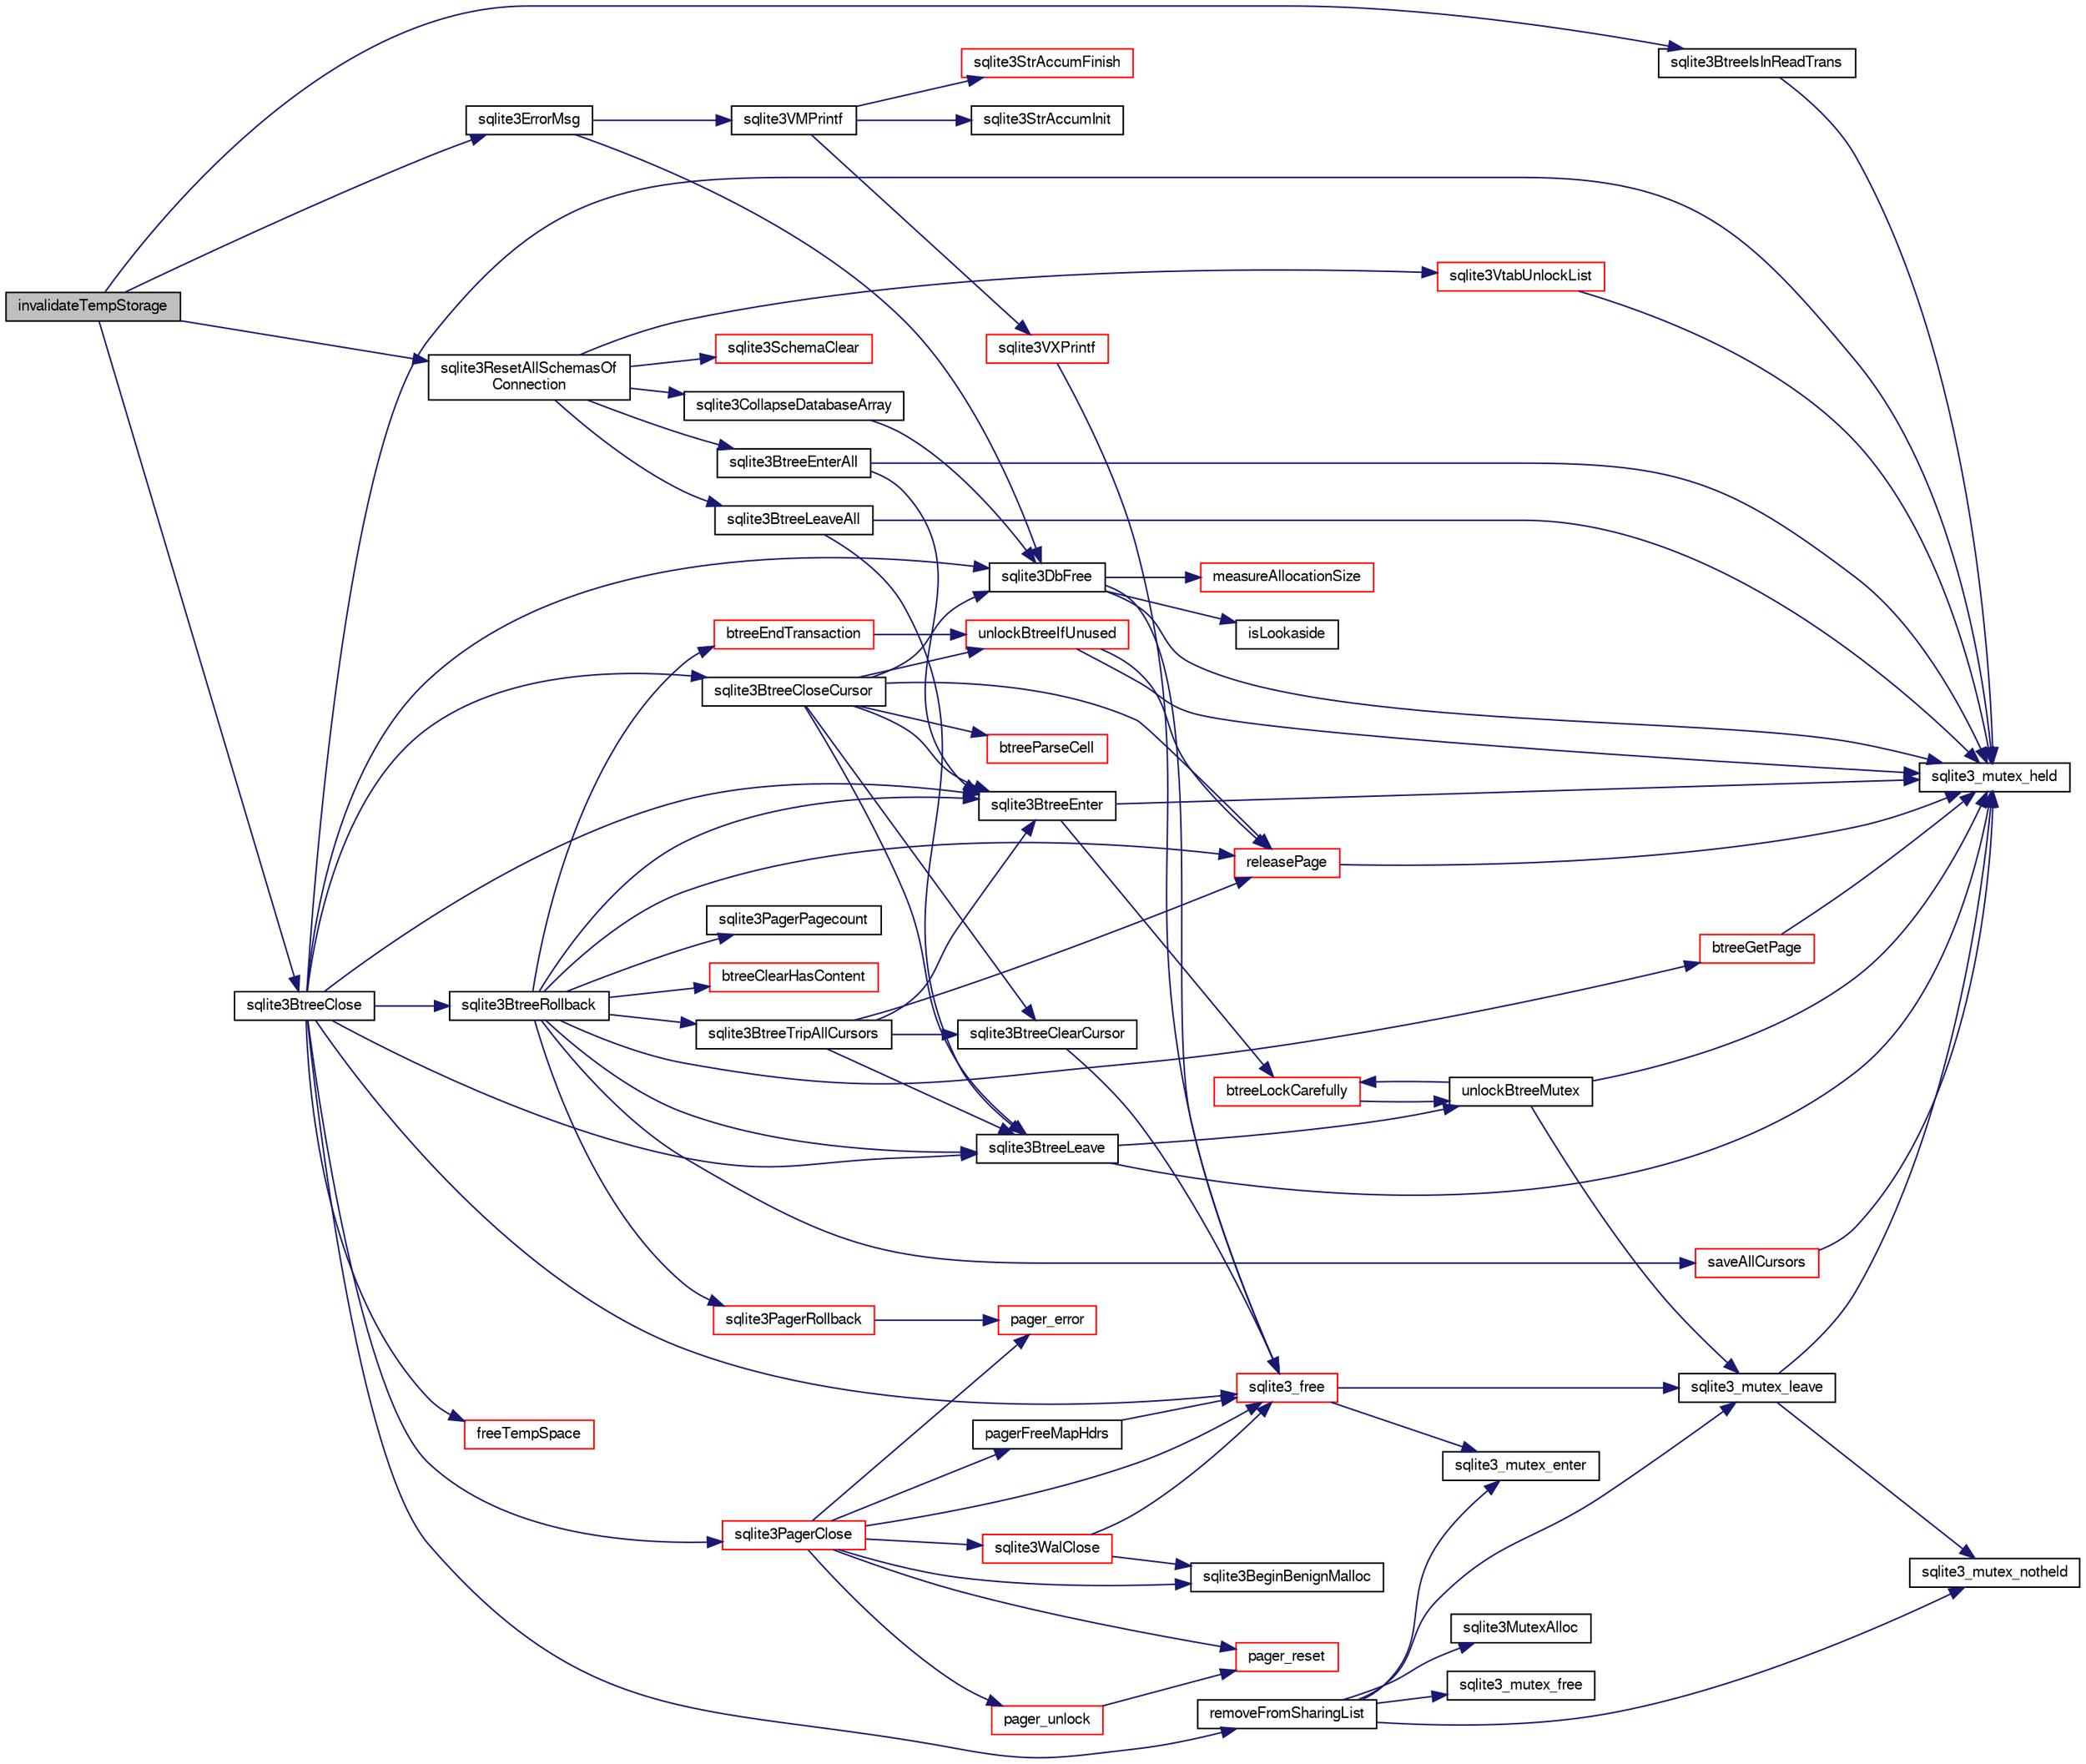 digraph "invalidateTempStorage"
{
  edge [fontname="FreeSans",fontsize="10",labelfontname="FreeSans",labelfontsize="10"];
  node [fontname="FreeSans",fontsize="10",shape=record];
  rankdir="LR";
  Node143466 [label="invalidateTempStorage",height=0.2,width=0.4,color="black", fillcolor="grey75", style="filled", fontcolor="black"];
  Node143466 -> Node143467 [color="midnightblue",fontsize="10",style="solid",fontname="FreeSans"];
  Node143467 [label="sqlite3BtreeIsInReadTrans",height=0.2,width=0.4,color="black", fillcolor="white", style="filled",URL="$sqlite3_8c.html#a042d03b5e23a171bdb511e326a06b663"];
  Node143467 -> Node143468 [color="midnightblue",fontsize="10",style="solid",fontname="FreeSans"];
  Node143468 [label="sqlite3_mutex_held",height=0.2,width=0.4,color="black", fillcolor="white", style="filled",URL="$sqlite3_8c.html#acf77da68932b6bc163c5e68547ecc3e7"];
  Node143466 -> Node143469 [color="midnightblue",fontsize="10",style="solid",fontname="FreeSans"];
  Node143469 [label="sqlite3ErrorMsg",height=0.2,width=0.4,color="black", fillcolor="white", style="filled",URL="$sqlite3_8c.html#aee2798e173651adae0f9c85469f3457d"];
  Node143469 -> Node143470 [color="midnightblue",fontsize="10",style="solid",fontname="FreeSans"];
  Node143470 [label="sqlite3VMPrintf",height=0.2,width=0.4,color="black", fillcolor="white", style="filled",URL="$sqlite3_8c.html#a05535d0982ef06fbc2ee8195ebbae689"];
  Node143470 -> Node143471 [color="midnightblue",fontsize="10",style="solid",fontname="FreeSans"];
  Node143471 [label="sqlite3StrAccumInit",height=0.2,width=0.4,color="black", fillcolor="white", style="filled",URL="$sqlite3_8c.html#aabf95e113b9d54d519cd15a56215f560"];
  Node143470 -> Node143472 [color="midnightblue",fontsize="10",style="solid",fontname="FreeSans"];
  Node143472 [label="sqlite3VXPrintf",height=0.2,width=0.4,color="red", fillcolor="white", style="filled",URL="$sqlite3_8c.html#a63c25806c9bd4a2b76f9a0eb232c6bde"];
  Node143472 -> Node143483 [color="midnightblue",fontsize="10",style="solid",fontname="FreeSans"];
  Node143483 [label="sqlite3_free",height=0.2,width=0.4,color="red", fillcolor="white", style="filled",URL="$sqlite3_8c.html#a6552349e36a8a691af5487999ab09519"];
  Node143483 -> Node143484 [color="midnightblue",fontsize="10",style="solid",fontname="FreeSans"];
  Node143484 [label="sqlite3_mutex_enter",height=0.2,width=0.4,color="black", fillcolor="white", style="filled",URL="$sqlite3_8c.html#a1c12cde690bd89f104de5cbad12a6bf5"];
  Node143483 -> Node143486 [color="midnightblue",fontsize="10",style="solid",fontname="FreeSans"];
  Node143486 [label="sqlite3_mutex_leave",height=0.2,width=0.4,color="black", fillcolor="white", style="filled",URL="$sqlite3_8c.html#a5838d235601dbd3c1fa993555c6bcc93"];
  Node143486 -> Node143468 [color="midnightblue",fontsize="10",style="solid",fontname="FreeSans"];
  Node143486 -> Node143487 [color="midnightblue",fontsize="10",style="solid",fontname="FreeSans"];
  Node143487 [label="sqlite3_mutex_notheld",height=0.2,width=0.4,color="black", fillcolor="white", style="filled",URL="$sqlite3_8c.html#a83967c837c1c000d3b5adcfaa688f5dc"];
  Node143470 -> Node143521 [color="midnightblue",fontsize="10",style="solid",fontname="FreeSans"];
  Node143521 [label="sqlite3StrAccumFinish",height=0.2,width=0.4,color="red", fillcolor="white", style="filled",URL="$sqlite3_8c.html#adb7f26b10ac1b847db6f000ef4c2e2ba"];
  Node143469 -> Node143478 [color="midnightblue",fontsize="10",style="solid",fontname="FreeSans"];
  Node143478 [label="sqlite3DbFree",height=0.2,width=0.4,color="black", fillcolor="white", style="filled",URL="$sqlite3_8c.html#ac70ab821a6607b4a1b909582dc37a069"];
  Node143478 -> Node143468 [color="midnightblue",fontsize="10",style="solid",fontname="FreeSans"];
  Node143478 -> Node143479 [color="midnightblue",fontsize="10",style="solid",fontname="FreeSans"];
  Node143479 [label="measureAllocationSize",height=0.2,width=0.4,color="red", fillcolor="white", style="filled",URL="$sqlite3_8c.html#a45731e644a22fdb756e2b6337224217a"];
  Node143478 -> Node143482 [color="midnightblue",fontsize="10",style="solid",fontname="FreeSans"];
  Node143482 [label="isLookaside",height=0.2,width=0.4,color="black", fillcolor="white", style="filled",URL="$sqlite3_8c.html#a770fa05ff9717b75e16f4d968a77b897"];
  Node143478 -> Node143483 [color="midnightblue",fontsize="10",style="solid",fontname="FreeSans"];
  Node143466 -> Node143751 [color="midnightblue",fontsize="10",style="solid",fontname="FreeSans"];
  Node143751 [label="sqlite3BtreeClose",height=0.2,width=0.4,color="black", fillcolor="white", style="filled",URL="$sqlite3_8c.html#a729b65009b66a99200496b09c124df01"];
  Node143751 -> Node143468 [color="midnightblue",fontsize="10",style="solid",fontname="FreeSans"];
  Node143751 -> Node143752 [color="midnightblue",fontsize="10",style="solid",fontname="FreeSans"];
  Node143752 [label="sqlite3BtreeEnter",height=0.2,width=0.4,color="black", fillcolor="white", style="filled",URL="$sqlite3_8c.html#afa05d700ca373993fe6b0525b867feff"];
  Node143752 -> Node143468 [color="midnightblue",fontsize="10",style="solid",fontname="FreeSans"];
  Node143752 -> Node143753 [color="midnightblue",fontsize="10",style="solid",fontname="FreeSans"];
  Node143753 [label="btreeLockCarefully",height=0.2,width=0.4,color="red", fillcolor="white", style="filled",URL="$sqlite3_8c.html#a796746b1c1e4d6926960636bd74c79d7"];
  Node143753 -> Node143755 [color="midnightblue",fontsize="10",style="solid",fontname="FreeSans"];
  Node143755 [label="unlockBtreeMutex",height=0.2,width=0.4,color="black", fillcolor="white", style="filled",URL="$sqlite3_8c.html#a29bc7d1c753dfa2af9fb296b7dc19a4a"];
  Node143755 -> Node143468 [color="midnightblue",fontsize="10",style="solid",fontname="FreeSans"];
  Node143755 -> Node143486 [color="midnightblue",fontsize="10",style="solid",fontname="FreeSans"];
  Node143755 -> Node143753 [color="midnightblue",fontsize="10",style="solid",fontname="FreeSans"];
  Node143751 -> Node143757 [color="midnightblue",fontsize="10",style="solid",fontname="FreeSans"];
  Node143757 [label="sqlite3BtreeCloseCursor",height=0.2,width=0.4,color="black", fillcolor="white", style="filled",URL="$sqlite3_8c.html#a7f494da0a512d247d690d6bc19397791"];
  Node143757 -> Node143752 [color="midnightblue",fontsize="10",style="solid",fontname="FreeSans"];
  Node143757 -> Node143758 [color="midnightblue",fontsize="10",style="solid",fontname="FreeSans"];
  Node143758 [label="sqlite3BtreeClearCursor",height=0.2,width=0.4,color="black", fillcolor="white", style="filled",URL="$sqlite3_8c.html#ad53903979a58184b0d15593e6f98d9c5"];
  Node143758 -> Node143483 [color="midnightblue",fontsize="10",style="solid",fontname="FreeSans"];
  Node143757 -> Node143759 [color="midnightblue",fontsize="10",style="solid",fontname="FreeSans"];
  Node143759 [label="releasePage",height=0.2,width=0.4,color="red", fillcolor="white", style="filled",URL="$sqlite3_8c.html#a92c6fb14f9bcf117440c35116c26d6c4"];
  Node143759 -> Node143468 [color="midnightblue",fontsize="10",style="solid",fontname="FreeSans"];
  Node143757 -> Node143889 [color="midnightblue",fontsize="10",style="solid",fontname="FreeSans"];
  Node143889 [label="unlockBtreeIfUnused",height=0.2,width=0.4,color="red", fillcolor="white", style="filled",URL="$sqlite3_8c.html#ada198bfad4d2c61e88bd9317e98cc96c"];
  Node143889 -> Node143468 [color="midnightblue",fontsize="10",style="solid",fontname="FreeSans"];
  Node143889 -> Node143759 [color="midnightblue",fontsize="10",style="solid",fontname="FreeSans"];
  Node143757 -> Node143478 [color="midnightblue",fontsize="10",style="solid",fontname="FreeSans"];
  Node143757 -> Node143819 [color="midnightblue",fontsize="10",style="solid",fontname="FreeSans"];
  Node143819 [label="sqlite3BtreeLeave",height=0.2,width=0.4,color="black", fillcolor="white", style="filled",URL="$sqlite3_8c.html#a460e4f89d1aeef4b4d334cfe8165da89"];
  Node143819 -> Node143755 [color="midnightblue",fontsize="10",style="solid",fontname="FreeSans"];
  Node143819 -> Node143468 [color="midnightblue",fontsize="10",style="solid",fontname="FreeSans"];
  Node143757 -> Node143891 [color="midnightblue",fontsize="10",style="solid",fontname="FreeSans"];
  Node143891 [label="btreeParseCell",height=0.2,width=0.4,color="red", fillcolor="white", style="filled",URL="$sqlite3_8c.html#a021501c1cbcd07489dd287ea657edaac"];
  Node143751 -> Node143893 [color="midnightblue",fontsize="10",style="solid",fontname="FreeSans"];
  Node143893 [label="sqlite3BtreeRollback",height=0.2,width=0.4,color="black", fillcolor="white", style="filled",URL="$sqlite3_8c.html#a317473acdafdd688385c8954f09de186"];
  Node143893 -> Node143752 [color="midnightblue",fontsize="10",style="solid",fontname="FreeSans"];
  Node143893 -> Node143894 [color="midnightblue",fontsize="10",style="solid",fontname="FreeSans"];
  Node143894 [label="saveAllCursors",height=0.2,width=0.4,color="red", fillcolor="white", style="filled",URL="$sqlite3_8c.html#add0c7a5086792caf465148beaadb913d"];
  Node143894 -> Node143468 [color="midnightblue",fontsize="10",style="solid",fontname="FreeSans"];
  Node143893 -> Node143907 [color="midnightblue",fontsize="10",style="solid",fontname="FreeSans"];
  Node143907 [label="sqlite3BtreeTripAllCursors",height=0.2,width=0.4,color="black", fillcolor="white", style="filled",URL="$sqlite3_8c.html#a7e94025b9bd56e9e9ccf148d1a0e1acf"];
  Node143907 -> Node143752 [color="midnightblue",fontsize="10",style="solid",fontname="FreeSans"];
  Node143907 -> Node143758 [color="midnightblue",fontsize="10",style="solid",fontname="FreeSans"];
  Node143907 -> Node143759 [color="midnightblue",fontsize="10",style="solid",fontname="FreeSans"];
  Node143907 -> Node143819 [color="midnightblue",fontsize="10",style="solid",fontname="FreeSans"];
  Node143893 -> Node143771 [color="midnightblue",fontsize="10",style="solid",fontname="FreeSans"];
  Node143771 [label="sqlite3PagerRollback",height=0.2,width=0.4,color="red", fillcolor="white", style="filled",URL="$sqlite3_8c.html#afdd2ecbb97b7a716892ff6bd10c7dfd0"];
  Node143771 -> Node143886 [color="midnightblue",fontsize="10",style="solid",fontname="FreeSans"];
  Node143886 [label="pager_error",height=0.2,width=0.4,color="red", fillcolor="white", style="filled",URL="$sqlite3_8c.html#ac15e13c61047b37098e21115614ddd22"];
  Node143893 -> Node143903 [color="midnightblue",fontsize="10",style="solid",fontname="FreeSans"];
  Node143903 [label="btreeGetPage",height=0.2,width=0.4,color="red", fillcolor="white", style="filled",URL="$sqlite3_8c.html#ac59679e30ceb0190614fbd19a7feb6de"];
  Node143903 -> Node143468 [color="midnightblue",fontsize="10",style="solid",fontname="FreeSans"];
  Node143893 -> Node143908 [color="midnightblue",fontsize="10",style="solid",fontname="FreeSans"];
  Node143908 [label="sqlite3PagerPagecount",height=0.2,width=0.4,color="black", fillcolor="white", style="filled",URL="$sqlite3_8c.html#ae82aaf561ce61faa15d4e228c45c3311"];
  Node143893 -> Node143759 [color="midnightblue",fontsize="10",style="solid",fontname="FreeSans"];
  Node143893 -> Node143909 [color="midnightblue",fontsize="10",style="solid",fontname="FreeSans"];
  Node143909 [label="btreeClearHasContent",height=0.2,width=0.4,color="red", fillcolor="white", style="filled",URL="$sqlite3_8c.html#ad76ff2727e128c649f8017fdc570bd06"];
  Node143893 -> Node143910 [color="midnightblue",fontsize="10",style="solid",fontname="FreeSans"];
  Node143910 [label="btreeEndTransaction",height=0.2,width=0.4,color="red", fillcolor="white", style="filled",URL="$sqlite3_8c.html#a7dd8138404b55de8be9623636f25488b"];
  Node143910 -> Node143889 [color="midnightblue",fontsize="10",style="solid",fontname="FreeSans"];
  Node143893 -> Node143819 [color="midnightblue",fontsize="10",style="solid",fontname="FreeSans"];
  Node143751 -> Node143819 [color="midnightblue",fontsize="10",style="solid",fontname="FreeSans"];
  Node143751 -> Node143913 [color="midnightblue",fontsize="10",style="solid",fontname="FreeSans"];
  Node143913 [label="removeFromSharingList",height=0.2,width=0.4,color="black", fillcolor="white", style="filled",URL="$sqlite3_8c.html#a7b1a8df3e1fcfc9e69c19633f0d08af3"];
  Node143913 -> Node143487 [color="midnightblue",fontsize="10",style="solid",fontname="FreeSans"];
  Node143913 -> Node143515 [color="midnightblue",fontsize="10",style="solid",fontname="FreeSans"];
  Node143515 [label="sqlite3MutexAlloc",height=0.2,width=0.4,color="black", fillcolor="white", style="filled",URL="$sqlite3_8c.html#a0e3f432ee581f6876b590e7ad7e84e19"];
  Node143913 -> Node143484 [color="midnightblue",fontsize="10",style="solid",fontname="FreeSans"];
  Node143913 -> Node143744 [color="midnightblue",fontsize="10",style="solid",fontname="FreeSans"];
  Node143744 [label="sqlite3_mutex_free",height=0.2,width=0.4,color="black", fillcolor="white", style="filled",URL="$sqlite3_8c.html#a2db2e72e08f6873afa9c61b0ec726fec"];
  Node143913 -> Node143486 [color="midnightblue",fontsize="10",style="solid",fontname="FreeSans"];
  Node143751 -> Node143914 [color="midnightblue",fontsize="10",style="solid",fontname="FreeSans"];
  Node143914 [label="sqlite3PagerClose",height=0.2,width=0.4,color="red", fillcolor="white", style="filled",URL="$sqlite3_8c.html#af94b1f96b60689fd09422cce2c85f53f"];
  Node143914 -> Node143543 [color="midnightblue",fontsize="10",style="solid",fontname="FreeSans"];
  Node143543 [label="sqlite3BeginBenignMalloc",height=0.2,width=0.4,color="black", fillcolor="white", style="filled",URL="$sqlite3_8c.html#a3344c0e2b1b6df701a1cb326602fac14"];
  Node143914 -> Node143915 [color="midnightblue",fontsize="10",style="solid",fontname="FreeSans"];
  Node143915 [label="pagerFreeMapHdrs",height=0.2,width=0.4,color="black", fillcolor="white", style="filled",URL="$sqlite3_8c.html#aaa468214b15aad3507d847390b935aeb"];
  Node143915 -> Node143483 [color="midnightblue",fontsize="10",style="solid",fontname="FreeSans"];
  Node143914 -> Node143916 [color="midnightblue",fontsize="10",style="solid",fontname="FreeSans"];
  Node143916 [label="sqlite3WalClose",height=0.2,width=0.4,color="red", fillcolor="white", style="filled",URL="$sqlite3_8c.html#abfd7d36ec6ea41ecb2717dd4c6b0571e"];
  Node143916 -> Node143543 [color="midnightblue",fontsize="10",style="solid",fontname="FreeSans"];
  Node143916 -> Node143483 [color="midnightblue",fontsize="10",style="solid",fontname="FreeSans"];
  Node143914 -> Node143824 [color="midnightblue",fontsize="10",style="solid",fontname="FreeSans"];
  Node143824 [label="pager_reset",height=0.2,width=0.4,color="red", fillcolor="white", style="filled",URL="$sqlite3_8c.html#a80434ecc2e0b58eea05c79b1690be582"];
  Node143914 -> Node143887 [color="midnightblue",fontsize="10",style="solid",fontname="FreeSans"];
  Node143887 [label="pager_unlock",height=0.2,width=0.4,color="red", fillcolor="white", style="filled",URL="$sqlite3_8c.html#a5b54bd09bd76fa68eb6310fbf9bbaf20"];
  Node143887 -> Node143824 [color="midnightblue",fontsize="10",style="solid",fontname="FreeSans"];
  Node143914 -> Node143886 [color="midnightblue",fontsize="10",style="solid",fontname="FreeSans"];
  Node143914 -> Node143483 [color="midnightblue",fontsize="10",style="solid",fontname="FreeSans"];
  Node143751 -> Node143478 [color="midnightblue",fontsize="10",style="solid",fontname="FreeSans"];
  Node143751 -> Node143945 [color="midnightblue",fontsize="10",style="solid",fontname="FreeSans"];
  Node143945 [label="freeTempSpace",height=0.2,width=0.4,color="red", fillcolor="white", style="filled",URL="$sqlite3_8c.html#aec277d601edd310860ca5a81c99ed411"];
  Node143751 -> Node143483 [color="midnightblue",fontsize="10",style="solid",fontname="FreeSans"];
  Node143466 -> Node143946 [color="midnightblue",fontsize="10",style="solid",fontname="FreeSans"];
  Node143946 [label="sqlite3ResetAllSchemasOf\lConnection",height=0.2,width=0.4,color="black", fillcolor="white", style="filled",URL="$sqlite3_8c.html#a2fc0d7e9d7e688a2a81ea4775dd12e33"];
  Node143946 -> Node143947 [color="midnightblue",fontsize="10",style="solid",fontname="FreeSans"];
  Node143947 [label="sqlite3BtreeEnterAll",height=0.2,width=0.4,color="black", fillcolor="white", style="filled",URL="$sqlite3_8c.html#a7e8c5e623a61d322d3622c3e6202d735"];
  Node143947 -> Node143468 [color="midnightblue",fontsize="10",style="solid",fontname="FreeSans"];
  Node143947 -> Node143752 [color="midnightblue",fontsize="10",style="solid",fontname="FreeSans"];
  Node143946 -> Node143948 [color="midnightblue",fontsize="10",style="solid",fontname="FreeSans"];
  Node143948 [label="sqlite3SchemaClear",height=0.2,width=0.4,color="red", fillcolor="white", style="filled",URL="$sqlite3_8c.html#a927c603430267e42c56ab38ca221322a"];
  Node143946 -> Node143982 [color="midnightblue",fontsize="10",style="solid",fontname="FreeSans"];
  Node143982 [label="sqlite3VtabUnlockList",height=0.2,width=0.4,color="red", fillcolor="white", style="filled",URL="$sqlite3_8c.html#a266b6e5487ec403a27fc6c6f852ff249"];
  Node143982 -> Node143468 [color="midnightblue",fontsize="10",style="solid",fontname="FreeSans"];
  Node143946 -> Node144109 [color="midnightblue",fontsize="10",style="solid",fontname="FreeSans"];
  Node144109 [label="sqlite3BtreeLeaveAll",height=0.2,width=0.4,color="black", fillcolor="white", style="filled",URL="$sqlite3_8c.html#a282e5f429eee8e0aebc7d18068ebccd2"];
  Node144109 -> Node143468 [color="midnightblue",fontsize="10",style="solid",fontname="FreeSans"];
  Node144109 -> Node143819 [color="midnightblue",fontsize="10",style="solid",fontname="FreeSans"];
  Node143946 -> Node144144 [color="midnightblue",fontsize="10",style="solid",fontname="FreeSans"];
  Node144144 [label="sqlite3CollapseDatabaseArray",height=0.2,width=0.4,color="black", fillcolor="white", style="filled",URL="$sqlite3_8c.html#aaa27b662e527cf1432dad05c49a389ce"];
  Node144144 -> Node143478 [color="midnightblue",fontsize="10",style="solid",fontname="FreeSans"];
}
